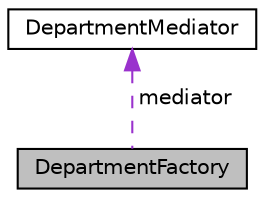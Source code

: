digraph "DepartmentFactory"
{
  edge [fontname="Helvetica",fontsize="10",labelfontname="Helvetica",labelfontsize="10"];
  node [fontname="Helvetica",fontsize="10",shape=record];
  Node5 [label="DepartmentFactory",height=0.2,width=0.4,color="black", fillcolor="grey75", style="filled", fontcolor="black"];
  Node6 -> Node5 [dir="back",color="darkorchid3",fontsize="10",style="dashed",label=" mediator" ,fontname="Helvetica"];
  Node6 [label="DepartmentMediator",height=0.2,width=0.4,color="black", fillcolor="white", style="filled",URL="$classDepartmentMediator.html"];
}
